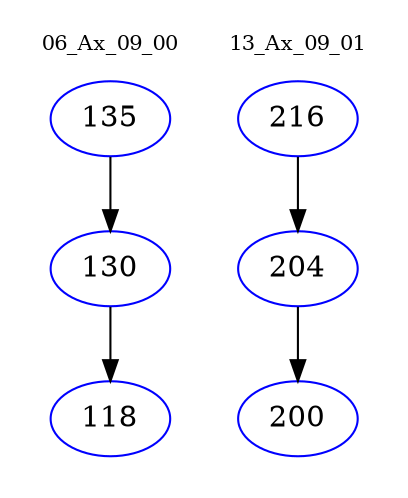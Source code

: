 digraph{
subgraph cluster_0 {
color = white
label = "06_Ax_09_00";
fontsize=10;
T0_135 [label="135", color="blue"]
T0_135 -> T0_130 [color="black"]
T0_130 [label="130", color="blue"]
T0_130 -> T0_118 [color="black"]
T0_118 [label="118", color="blue"]
}
subgraph cluster_1 {
color = white
label = "13_Ax_09_01";
fontsize=10;
T1_216 [label="216", color="blue"]
T1_216 -> T1_204 [color="black"]
T1_204 [label="204", color="blue"]
T1_204 -> T1_200 [color="black"]
T1_200 [label="200", color="blue"]
}
}

